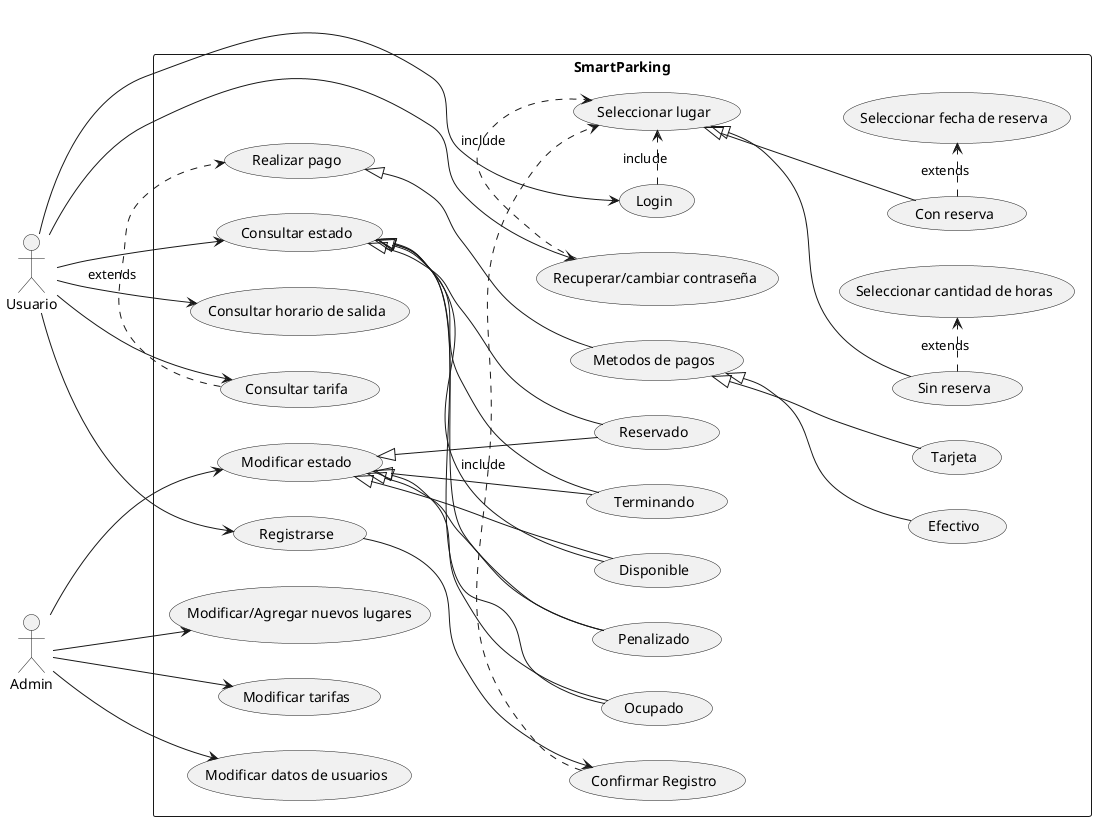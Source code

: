 @startuml
left to right direction

' actores
actor "Usuario" as fc
actor "Admin" as adm

' Entorno de interacciones
rectangle SmartParking {
    ' Casos de usos para la seleccion de un lugar
    usecase "Registrarse" as UC1
    usecase "Login" as UC2  
    usecase "Seleccionar lugar" as UC3  
    usecase "Seleccionar cantidad de horas" as UC4
    usecase "Sin reserva" as UC5  
    usecase "Con reserva" as UC6  
    usecase "Confirmar Registro" as UC7
    usecase "Seleccionar fecha de reserva" as UC8
    usecase "Recuperar/cambiar contraseña" as UC21

    ' Casos de uso de usuario para consultar lugar seleccionado
    usecase "Consultar estado" as UC9
    usecase "Disponible" as UC10
    usecase "Ocupado" as UC11
    usecase "Terminando" as UC12
    usecase "Reservado" as UC13
    usecase "Penalizado" as UC14    
    usecase "Consultar horario de salida" as UC15
    usecase "Consultar tarifa" as UC16

    ' Casos de uso del usuario para los pagos
    usecase "Realizar pago" as UC17
    usecase "Metodos de pagos" as UC18
    usecase "Efectivo" as UC19
    usecase "Tarjeta" as UC20

    ' Casos de uso de admin 
    usecase "Modificar estado" as UC22
    usecase "Modificar/Agregar nuevos lugares" as UC23
    usecase "Modificar tarifas" as UC24
    usecase "Modificar datos de usuarios" as UC25

}


' Interacciones entre casos de usos

' Interaccion de usuario para seleccionar un lugar
fc --> UC1
fc --> UC2
(UC2) .> (UC3) : include
UC3 <|-- UC5
UC3 <|-- UC6
(UC5) .> (UC4) : extends
UC1 --> UC7
(UC7) .> (UC3) : include
(UC6) .> (UC8) : extends
fc --> UC21
(UC21) .> (UC3) : include

' Interaccion de usuario para consultas de turnos
fc --> UC9
UC9 <|-- UC10
UC9 <|-- UC11
UC9 <|-- UC12
UC9 <|-- UC13
UC9 <|-- UC14
fc --> UC15
fc --> UC16

' Interaccion de usuario para el pago de turnos
(UC16) .> (UC17) : extends
UC17 <|-- UC18
UC18 <|-- UC19
UC18 <|-- UC20

' Interaccion de admin
adm --> UC22
adm --> UC23
adm --> UC24
adm --> UC25
UC22 <|-- UC10
UC22 <|-- UC11
UC22 <|-- UC12
UC22 <|-- UC13
UC22 <|-- UC14

@enduml


